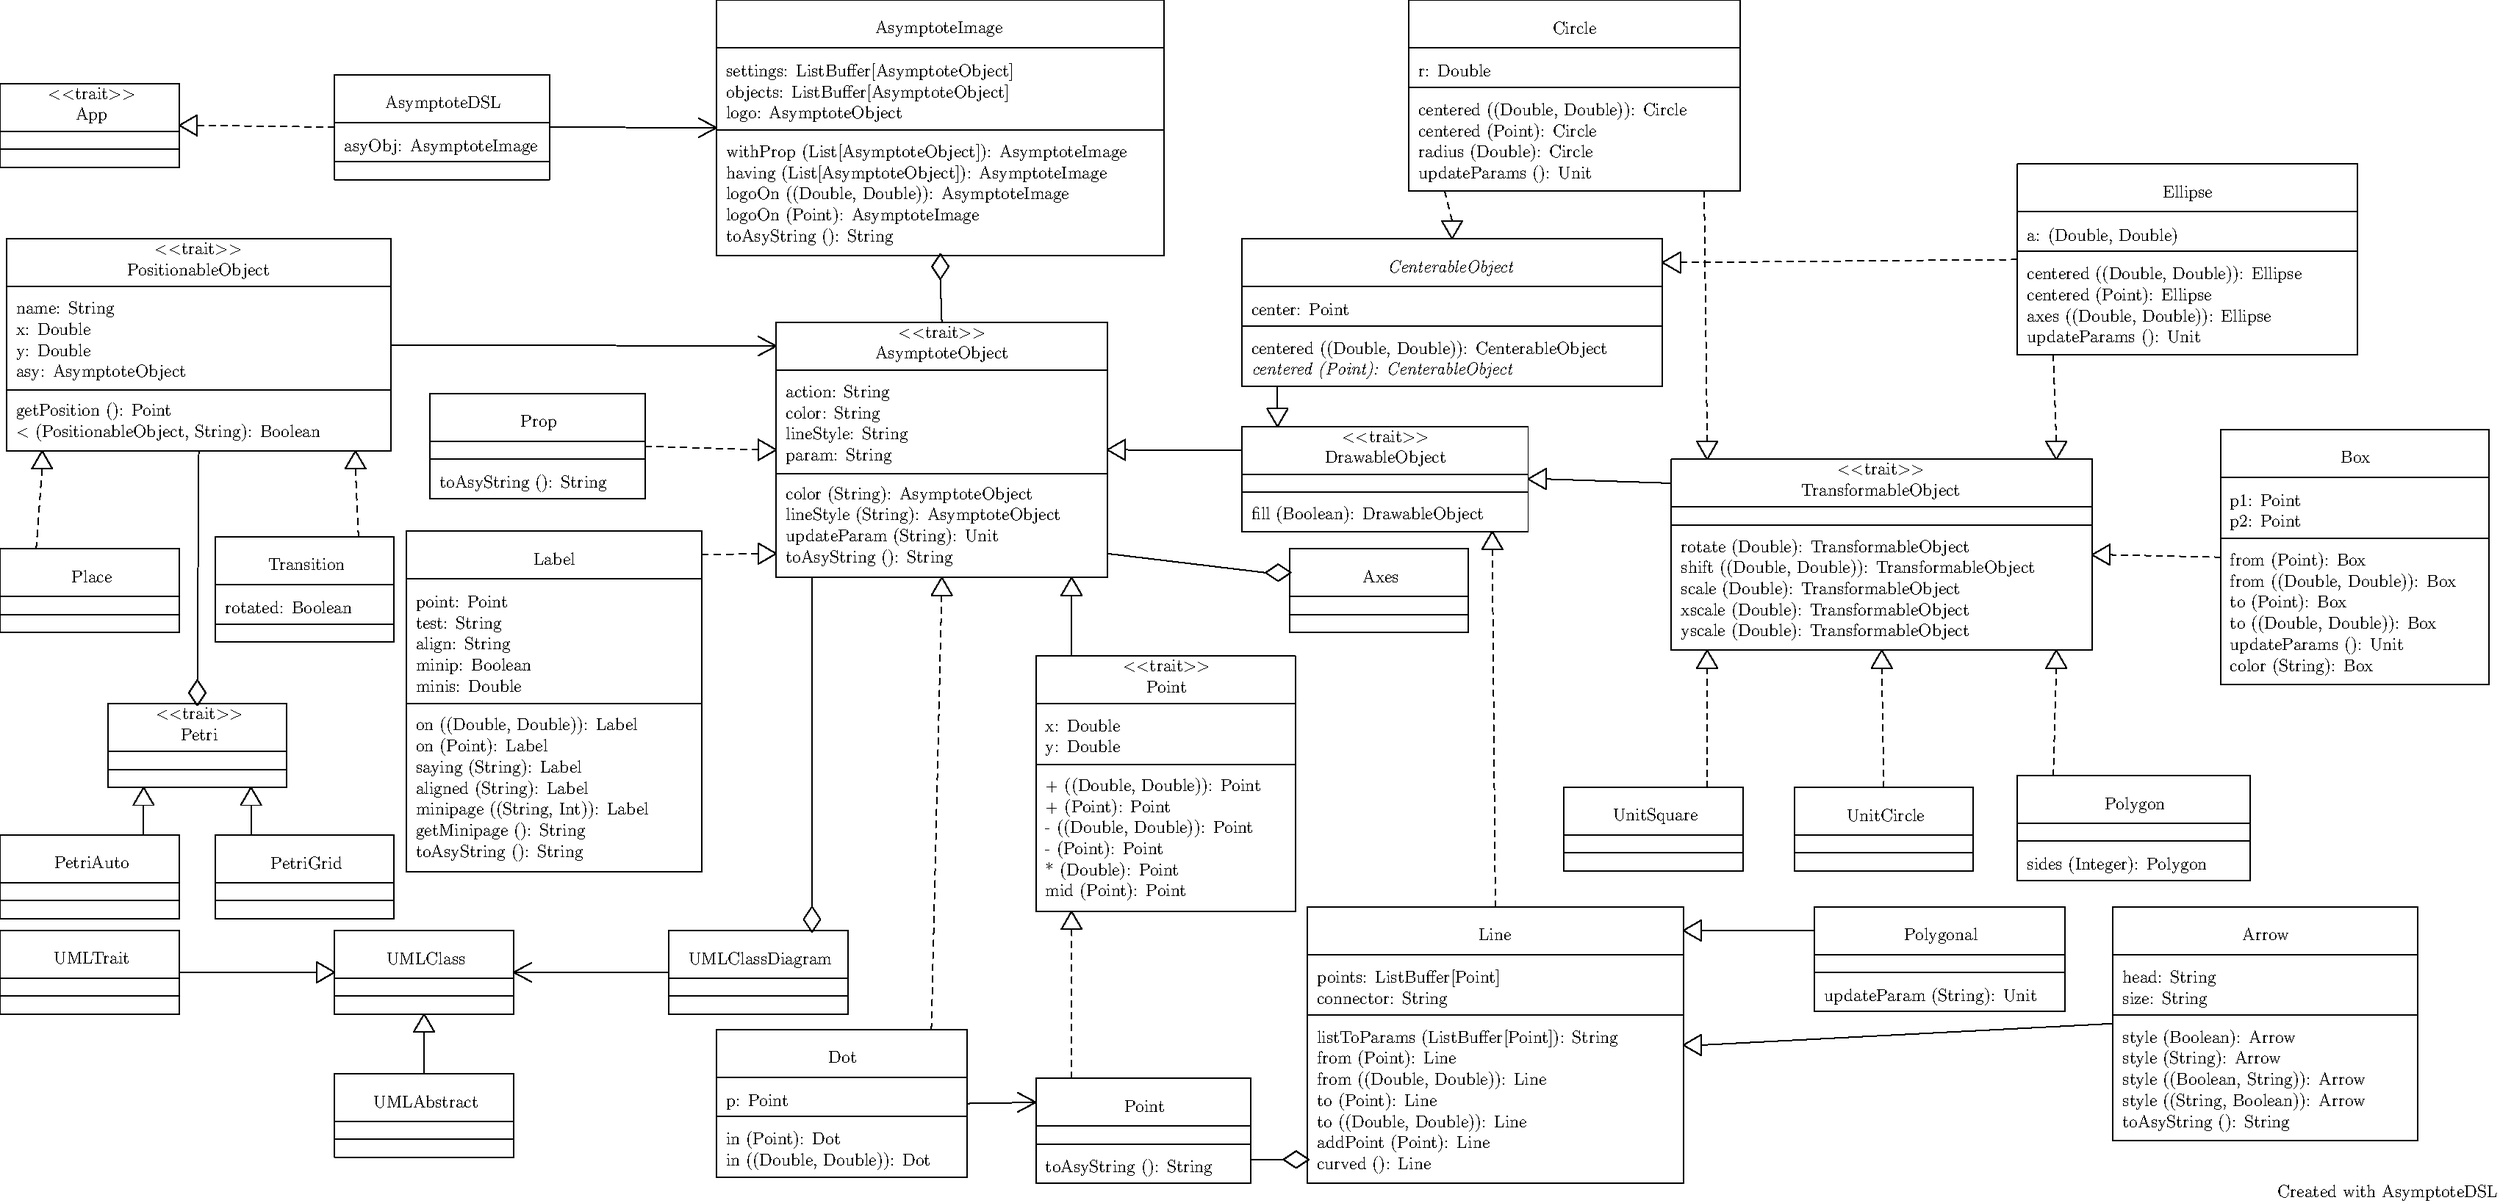 size(60cm, 30cm);
label(minipage("{\centering\textless\textless trait\textgreater\textgreater\par App\par } \bigskip \par \bigskip \par ", 4.2cm), (0.0,-7.0), align = SE, black);
draw(box((0.0,-7.0), (15.0,-14.0)), black);
draw((0.0,-11.0) -- (15.0,-11.0), black);
draw((0.0,-12.5) -- (15.0,-12.5), black);
label(minipage("{\centering\bigskip AsymptoteDSL\smallskip \par } \bigskip \par \ asyObj: AsymptoteImage\par \bigskip \par ", 5.04cm), (28.0,-6.25), align = SE, black);
draw(box((28.0,-6.25), (46.0,-15.05)), black);
draw((28.0,-10.25) -- (46.0,-10.25), black);
draw((28.0,-13.55) -- (46.0,-13.55), black);
label(minipage("{\centering\bigskip AsymptoteImage\smallskip \par } \bigskip \par \ settings: ListBuffer[AsymptoteObject]\par \ objects: ListBuffer[AsymptoteObject]\par \ logo: AsymptoteObject\par \bigskip \par \ withProp (List[AsymptoteObject]): AsymptoteImage\par \ having (List[AsymptoteObject]): AsymptoteImage\par \ logoOn ((Double, Double)): AsymptoteImage\par \ logoOn (Point): AsymptoteImage\par \ toAsyString (): String\par ", 10.5cm), (60.0,0.0), align = SE, black);
draw(box((60.0,0.0), (97.5,-21.4)), black);
draw((60.0,-4.0) -- (97.5,-4.0), black);
draw((60.0,-10.9) -- (97.5,-10.9), black);
label(minipage("{\centering\textless\textless trait\textgreater\textgreater\par AsymptoteObject\par } \bigskip \par \ action: String\par \ color: String\par \ lineStyle: String\par \ param: String\par \bigskip \par \ color (String): AsymptoteObject\par \ lineStyle (String): AsymptoteObject\par \ updateParam (String): Unit\par \ toAsyString (): String\par ", 7.77cm), (65.0,-27.0), align = SE, black);
draw(box((65.0,-27.0), (92.75,-48.4)), black);
draw((65.0,-31.0) -- (92.75,-31.0), black);
draw((65.0,-39.7) -- (92.75,-39.7), black);
label(minipage("{\centering\textless\textless trait\textgreater\textgreater\par PositionableObject\par } \bigskip \par \ name: String\par \ x: Double\par \ y: Double\par \ asy: AsymptoteObject\par \bigskip \par \ getPosition (): Point\par \ $<$ (PositionableObject, String): Boolean\par ", 9.03cm), (0.5,-20.0), align = SE, black);
draw(box((0.5,-20.0), (32.75,-37.8)), black);
draw((0.5,-24.0) -- (32.75,-24.0), black);
draw((0.5,-32.7) -- (32.75,-32.7), black);
label(minipage("{\centering\bigskip Label\smallskip \par } \bigskip \par \ point: Point\par \ test: String\par \ align: String\par \ minip: Boolean\par \ minis: Double\par \bigskip \par \ on ((Double, Double)): Label\par \ on (Point): Label\par \ saying (String): Label\par \ aligned (String): Label\par \ minipage ((String, Int)): Label\par \ getMinipage (): String\par \ toAsyString (): String\par ", 6.93cm), (34.0,-44.5), align = SE, black);
draw(box((34.0,-44.5), (58.75,-73.1)), black);
draw((34.0,-48.5) -- (58.75,-48.5), black);
draw((34.0,-59.0) -- (58.75,-59.0), black);
label(minipage("{\centering\bigskip Prop\smallskip \par } \bigskip \par \bigskip \par \ toAsyString (): String\par ", 5.04cm), (36.0,-33.0), align = SE, black);
draw(box((36.0,-33.0), (54.0,-41.8)), black);
draw((36.0,-37.0) -- (54.0,-37.0), black);
draw((36.0,-38.5) -- (54.0,-38.5), black);
label(minipage("{\centering\bigskip Place\smallskip \par } \bigskip \par \bigskip \par ", 4.2cm), (0.0,-46.0), align = SE, black);
draw(box((0.0,-46.0), (15.0,-53.0)), black);
draw((0.0,-50.0) -- (15.0,-50.0), black);
draw((0.0,-51.5) -- (15.0,-51.5), black);
label(minipage("{\centering\bigskip Transition\smallskip \par } \bigskip \par \ rotated: Boolean\par \bigskip \par ", 4.2cm), (18.0,-45.0), align = SE, black);
draw(box((18.0,-45.0), (33.0,-53.8)), black);
draw((18.0,-49.0) -- (33.0,-49.0), black);
draw((18.0,-52.3) -- (33.0,-52.3), black);
label(minipage("{\centering\textless\textless trait\textgreater\textgreater\par DrawableObject\par } \bigskip \par \bigskip \par \ fill (Boolean): DrawableObject\par ", 6.72cm), (104.0,-35.75), align = SE, black);
draw(box((104.0,-35.75), (128.0,-44.55)), black);
draw((104.0,-39.75) -- (128.0,-39.75), black);
draw((104.0,-41.25) -- (128.0,-41.25), black);
label(minipage("{\centering\bigskip \textit{CenterableObject}\smallskip \par } \bigskip \par \ center: Point\par \bigskip \par \ centered ((Double, Double)): CenterableObject\par \ \textit{centered (Point): CenterableObject}\par ", 9.87cm), (104.0,-20.0), align = SE, black);
draw(box((104.0,-20.0), (139.25,-32.4)), black);
draw((104.0,-24.0) -- (139.25,-24.0), black);
draw((104.0,-27.3) -- (139.25,-27.3), black);
label(minipage("{\centering\textless\textless trait\textgreater\textgreater\par TransformableObject\par } \bigskip \par \bigskip \par \ rotate (Double): TransformableObject\par \ shift ((Double, Double)): TransformableObject\par \ scale (Double): TransformableObject\par \ xscale (Double): TransformableObject\par \ yscale (Double): TransformableObject\par ", 9.87cm), (140.0,-38.5), align = SE, black);
draw(box((140.0,-38.5), (175.25,-54.5)), black);
draw((140.0,-42.5) -- (175.25,-42.5), black);
draw((140.0,-44.0) -- (175.25,-44.0), black);
label(minipage("{\centering\bigskip UnitSquare\smallskip \par } \bigskip \par \bigskip \par ", 4.2cm), (131.0,-66.0), align = SE, black);
draw(box((131.0,-66.0), (146.0,-73.0)), black);
draw((131.0,-70.0) -- (146.0,-70.0), black);
draw((131.0,-71.5) -- (146.0,-71.5), black);
label(minipage("{\centering\bigskip UnitCircle\smallskip \par } \bigskip \par \bigskip \par ", 4.2cm), (150.3,-66.0), align = SE, black);
draw(box((150.3,-66.0), (165.3,-73.0)), black);
draw((150.3,-70.0) -- (165.3,-70.0), black);
draw((150.3,-71.5) -- (165.3,-71.5), black);
label(minipage("{\centering\bigskip Polygon\smallskip \par } \bigskip \par \bigskip \par \ sides (Integer): Polygon\par ", 5.46cm), (169.0,-65.0), align = SE, black);
draw(box((169.0,-65.0), (188.5,-73.8)), black);
draw((169.0,-69.0) -- (188.5,-69.0), black);
draw((169.0,-70.5) -- (188.5,-70.5), black);
label(minipage("{\centering\bigskip Box\smallskip \par } \bigskip \par \ p1: Point\par \ p2: Point\par \bigskip \par \ from (Point): Box\par \ from ((Double, Double)): Box\par \ to (Point): Box\par \ to ((Double, Double)): Box\par \ updateParams (): Unit\par \ color (String): Box\par ", 6.3cm), (186.0,-36.0), align = SE, black);
draw(box((186.0,-36.0), (208.5,-57.4)), black);
draw((186.0,-40.0) -- (208.5,-40.0), black);
draw((186.0,-45.1) -- (208.5,-45.1), black);
label(minipage("{\centering\bigskip Circle\smallskip \par } \bigskip \par \ r: Double\par \bigskip \par \ centered ((Double, Double)): Circle\par \ centered (Point): Circle\par \ radius (Double): Circle\par \ updateParams (): Unit\par ", 7.77cm), (118.0,0.0), align = SE, black);
draw(box((118.0,0.0), (145.75,-16.0)), black);
draw((118.0,-4.0) -- (145.75,-4.0), black);
draw((118.0,-7.3) -- (145.75,-7.3), black);
label(minipage("{\centering\bigskip Ellipse\smallskip \par } \bigskip \par \ a: (Double, Double)\par \bigskip \par \ centered ((Double, Double)): Ellipse\par \ centered (Point): Ellipse\par \ axes ((Double, Double)): Ellipse\par \ updateParams (): Unit\par ", 7.9799999999999995cm), (169.0,-13.75), align = SE, black);
draw(box((169.0,-13.75), (197.5,-29.75)), black);
draw((169.0,-17.75) -- (197.5,-17.75), black);
draw((169.0,-21.05) -- (197.5,-21.05), black);
label(minipage("{\centering\bigskip Point\smallskip \par } \bigskip \par \bigskip \par \ toAsyString (): String\par ", 5.04cm), (86.75,-90.4), align = SE, black);
draw(box((86.75,-90.4), (104.75,-99.2)), black);
draw((86.75,-94.4) -- (104.75,-94.4), black);
draw((86.75,-95.9) -- (104.75,-95.9), black);
label(minipage("{\centering\textless\textless trait\textgreater\textgreater\par Point\par } \bigskip \par \ x: Double\par \ y: Double\par \bigskip \par \ + ((Double, Double)): Point\par \ + (Point): Point\par \ - ((Double, Double)): Point\par \ - (Point): Point\par \ * (Double): Point\par \ mid (Point): Point\par ", 6.09cm), (86.75,-55.0), align = SE, black);
draw(box((86.75,-55.0), (108.5,-76.4)), black);
draw((86.75,-59.0) -- (108.5,-59.0), black);
draw((86.75,-64.1) -- (108.5,-64.1), black);
label(minipage("{\centering\bigskip Dot\smallskip \par } \bigskip \par \ p: Point\par \bigskip \par \ in (Point): Dot\par \ in ((Double, Double)): Dot\par ", 5.88cm), (60.0,-86.3), align = SE, black);
draw(box((60.0,-86.3), (81.0,-98.7)), black);
draw((60.0,-90.3) -- (81.0,-90.3), black);
draw((60.0,-93.6) -- (81.0,-93.6), black);
label(minipage("{\centering\bigskip Line\smallskip \par } \bigskip \par \ points: ListBuffer[Point]\par \ connector: String\par \bigskip \par \ listToParams (ListBuffer[Point]): String\par \ from (Point): Line\par \ from ((Double, Double)): Line\par \ to (Point): Line\par \ to ((Double, Double)): Line\par \ addPoint (Point): Line\par \ curved (): Line\par ", 8.82cm), (109.5,-76.0), align = SE, black);
draw(box((109.5,-76.0), (141.0,-99.2)), black);
draw((109.5,-80.0) -- (141.0,-80.0), black);
draw((109.5,-85.1) -- (141.0,-85.1), black);
label(minipage("{\centering\bigskip Polygonal\smallskip \par } \bigskip \par \bigskip \par \ updateParam (String): Unit\par ", 5.88cm), (152.0,-76.0), align = SE, black);
draw(box((152.0,-76.0), (173.0,-84.8)), black);
draw((152.0,-80.0) -- (173.0,-80.0), black);
draw((152.0,-81.5) -- (173.0,-81.5), black);
label(minipage("{\centering\bigskip Arrow\smallskip \par } \bigskip \par \ head: String\par \ size: String\par \bigskip \par \ style (Boolean): Arrow\par \ style (String): Arrow\par \ style ((Boolean, String)): Arrow\par \ style ((String, Boolean)): Arrow\par \ toAsyString (): String\par ", 7.14cm), (177.0,-76.0), align = SE, black);
draw(box((177.0,-76.0), (202.5,-95.6)), black);
draw((177.0,-80.0) -- (202.5,-80.0), black);
draw((177.0,-85.1) -- (202.5,-85.1), black);
label(minipage("{\centering\textless\textless trait\textgreater\textgreater\par Petri\par } \bigskip \par \bigskip \par ", 4.2cm), (9.0,-59.0), align = SE, black);
draw(box((9.0,-59.0), (24.0,-66.0)), black);
draw((9.0,-63.0) -- (24.0,-63.0), black);
draw((9.0,-64.5) -- (24.0,-64.5), black);
label(minipage("{\centering\bigskip PetriAuto\smallskip \par } \bigskip \par \bigskip \par ", 4.2cm), (0.0,-70.0), align = SE, black);
draw(box((0.0,-70.0), (15.0,-77.0)), black);
draw((0.0,-74.0) -- (15.0,-74.0), black);
draw((0.0,-75.5) -- (15.0,-75.5), black);
label(minipage("{\centering\bigskip PetriGrid\smallskip \par } \bigskip \par \bigskip \par ", 4.2cm), (18.0,-70.0), align = SE, black);
draw(box((18.0,-70.0), (33.0,-77.0)), black);
draw((18.0,-74.0) -- (33.0,-74.0), black);
draw((18.0,-75.5) -- (33.0,-75.5), black);
label(minipage("{\centering\bigskip Axes\smallskip \par } \bigskip \par \bigskip \par ", 4.2cm), (108.0,-46.0), align = SE, black);
draw(box((108.0,-46.0), (123.0,-53.0)), black);
draw((108.0,-50.0) -- (123.0,-50.0), black);
draw((108.0,-51.5) -- (123.0,-51.5), black);
label(minipage("{\centering\bigskip UMLAbstract\smallskip \par } \bigskip \par \bigskip \par ", 4.2cm), (28.0,-90.0), align = SE, black);
draw(box((28.0,-90.0), (43.0,-97.0)), black);
draw((28.0,-94.0) -- (43.0,-94.0), black);
draw((28.0,-95.5) -- (43.0,-95.5), black);
label(minipage("{\centering\bigskip UMLTrait\smallskip \par } \bigskip \par \bigskip \par ", 4.2cm), (0.0,-78.0), align = SE, black);
draw(box((0.0,-78.0), (15.0,-85.0)), black);
draw((0.0,-82.0) -- (15.0,-82.0), black);
draw((0.0,-83.5) -- (15.0,-83.5), black);
label(minipage("{\centering\bigskip UMLClass\smallskip \par } \bigskip \par \bigskip \par ", 4.2cm), (28.0,-78.0), align = SE, black);
draw(box((28.0,-78.0), (43.0,-85.0)), black);
draw((28.0,-82.0) -- (43.0,-82.0), black);
draw((28.0,-83.5) -- (43.0,-83.5), black);
label(minipage("{\centering\bigskip UMLClassDiagram\smallskip \par } \bigskip \par \bigskip \par ", 4.2cm), (56.0,-78.0), align = SE, black);
draw(box((56.0,-78.0), (71.0,-85.0)), black);
draw((56.0,-82.0) -- (71.0,-82.0), black);
draw((56.0,-83.5) -- (71.0,-83.5), black);
draw((28.0,-10.65) -- (16.5,-10.5), black+linetype("8 8"));
draw(shift(16.0, -10.5) * rotate(90.0) * polygon(3), black);
draw((46.0,-10.65) -- (60.0,-10.7), black);
draw((58.5,-11.5) -- (60.0,-10.7) -- (58.5,-9.899999999999999), black);
draw((78.875,-27.0) -- (78.75,-23.4), black);
draw(shift(78.75, -23.4) * rotate(0.0) * yscale(1.5) * rotate(45.0) * unitsquare, black);
draw((32.75,-28.9) -- (65.0,-29.0), black);
draw((63.5,-29.8) -- (65.0,-29.0) -- (63.5,-28.2), black);
draw((54.0,-37.4) -- (63.5,-37.7), black+linetype("8 8"));
draw(shift(64.0, -37.7) * rotate(-90.0) * polygon(3), black);
draw((58.75,-46.5) -- (63.5,-46.4), black+linetype("8 8"));
draw(shift(64.0, -46.4) * rotate(-90.0) * polygon(3), black);
draw((3.0,-46.0) -- (3.5,-39.3), black+linetype("8 8"));
draw(shift(3.5, -38.8) * rotate(0.0) * polygon(3), black);
draw((30.0,-45.0) -- (29.75,-39.3), black+linetype("8 8"));
draw(shift(29.75, -38.8) * rotate(0.0) * polygon(3), black);
draw((104.0,-37.75) -- (94.25,-37.7), black);
draw(shift(93.75, -37.7) * rotate(90.0) * polygon(3), black);
draw((107.0,-32.4) -- (107.0,-34.25), black);
draw(shift(107.0, -34.75) * rotate(180.0) * polygon(3), black);
draw((140.0,-40.5) -- (129.5,-40.15), black);
draw(shift(129.0, -40.15) * rotate(90.0) * polygon(3), black);
draw((186.0,-46.7) -- (176.75,-46.5), black+linetype("8 8"));
draw(shift(176.25, -46.5) * rotate(90.0) * polygon(3), black);
draw((142.75,-16.0) -- (143.0,-37.0), black+linetype("8 8"));
draw(shift(143.0, -37.5) * rotate(180.0) * polygon(3), black);
draw((172.0,-29.75) -- (172.25,-37.0), black+linetype("8 8"));
draw(shift(172.25, -37.5) * rotate(180.0) * polygon(3), black);
draw((121.0,-16.0) -- (121.625,-18.5), black+linetype("8 8"));
draw(shift(121.625, -19.0) * rotate(180.0) * polygon(3), black);
draw((169.0,-21.75) -- (140.75,-22.0), black+linetype("8 8"));
draw(shift(140.25, -22.0) * rotate(90.0) * polygon(3), black);
draw((143.0,-66.0) -- (143.0,-56.0), black+linetype("8 8"));
draw(shift(143.0, -55.5) * rotate(0.0) * polygon(3), black);
draw((157.8,-66.0) -- (157.625,-56.0), black+linetype("8 8"));
draw(shift(157.625, -55.5) * rotate(0.0) * polygon(3), black);
draw((172.0,-65.0) -- (172.25,-56.0), black+linetype("8 8"));
draw(shift(172.25, -55.5) * rotate(0.0) * polygon(3), black);
draw((89.75,-55.0) -- (89.75,-49.9), black);
draw(shift(89.75, -49.4) * rotate(0.0) * polygon(3), black);
draw((89.75,-90.4) -- (89.75,-77.9), black+linetype("8 8"));
draw(shift(89.75, -77.4) * rotate(0.0) * polygon(3), black);
draw((78.0,-86.3) -- (78.875,-49.9), black+linetype("8 8"));
draw(shift(78.875, -49.4) * rotate(0.0) * polygon(3), black);
draw((81.0,-92.5) -- (86.75,-92.4), black);
draw((85.25,-93.2) -- (86.75,-92.4) -- (85.25,-91.60000000000001), black);
draw((125.25,-76.0) -- (125.0,-46.05), black+linetype("8 8"));
draw(shift(125.0, -45.55) * rotate(0.0) * polygon(3), black);
draw((104.75,-97.2) -- (107.5,-97.2), black);
draw(shift(107.5, -97.2) * rotate(-90.0) * yscale(1.5) * rotate(45.0) * unitsquare, black);
draw((152.0,-78.0) -- (142.5,-78.0), black);
draw(shift(142.0, -78.0) * rotate(90.0) * polygon(3), black);
draw((177.0,-85.8) -- (142.5,-87.6), black);
draw(shift(142.0, -87.6) * rotate(90.0) * polygon(3), black);
draw((16.625,-37.8) -- (16.5,-57.0), black);
draw(shift(16.5, -57.0) * rotate(180.0) * yscale(1.5) * rotate(45.0) * unitsquare, black);
draw((12.0,-70.0) -- (12.0,-67.5), black);
draw(shift(12.0, -67.0) * rotate(0.0) * polygon(3), black);
draw((21.0,-70.0) -- (21.0,-67.5), black);
draw(shift(21.0, -67.0) * rotate(0.0) * polygon(3), black);
draw((92.75,-46.4) -- (106.0,-48.0), black);
draw(shift(106.0, -48.0) * rotate(-90.0) * yscale(1.5) * rotate(45.0) * unitsquare, black);
draw((15.0,-81.5) -- (26.5,-81.5), black);
draw(shift(27.0, -81.5) * rotate(-90.0) * polygon(3), black);
draw((35.5,-90.0) -- (35.5,-86.5), black);
draw(shift(35.5, -86.0) * rotate(0.0) * polygon(3), black);
draw((56.0,-81.5) -- (43.0,-81.5), black);
draw((44.5,-80.7) -- (43.0,-81.5) -- (44.5,-82.3), black);
draw((68.0,-48.4) -- (68.0,-76.0), black);
draw(shift(68.0, -76.0) * rotate(180.0) * yscale(1.5) * rotate(45.0) * unitsquare, black);
label("Created with AsymptoteDSL", (200.0,-100.0), align = NoAlign, black);

